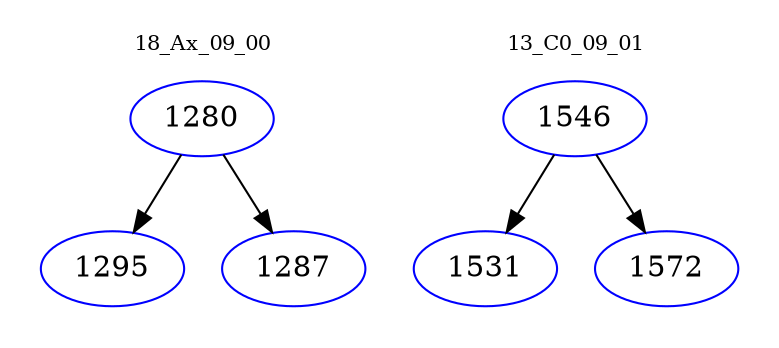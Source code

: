 digraph{
subgraph cluster_0 {
color = white
label = "18_Ax_09_00";
fontsize=10;
T0_1280 [label="1280", color="blue"]
T0_1280 -> T0_1295 [color="black"]
T0_1295 [label="1295", color="blue"]
T0_1280 -> T0_1287 [color="black"]
T0_1287 [label="1287", color="blue"]
}
subgraph cluster_1 {
color = white
label = "13_C0_09_01";
fontsize=10;
T1_1546 [label="1546", color="blue"]
T1_1546 -> T1_1531 [color="black"]
T1_1531 [label="1531", color="blue"]
T1_1546 -> T1_1572 [color="black"]
T1_1572 [label="1572", color="blue"]
}
}
